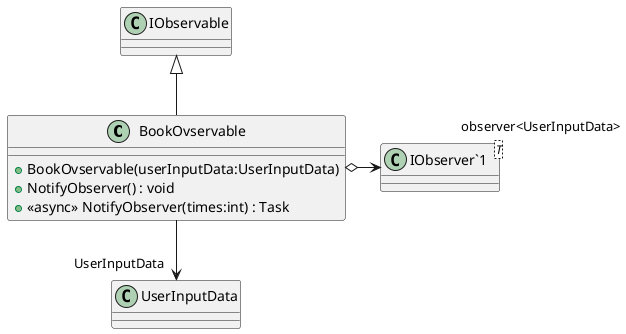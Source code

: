 @startuml
class BookOvservable {
    + BookOvservable(userInputData:UserInputData)
    + NotifyObserver() : void
    + <<async>> NotifyObserver(times:int) : Task
}
class "IObserver`1"<T> {
}
IObservable <|-- BookOvservable
BookOvservable --> "UserInputData" UserInputData
BookOvservable o-> "observer<UserInputData>" "IObserver`1"
@enduml
